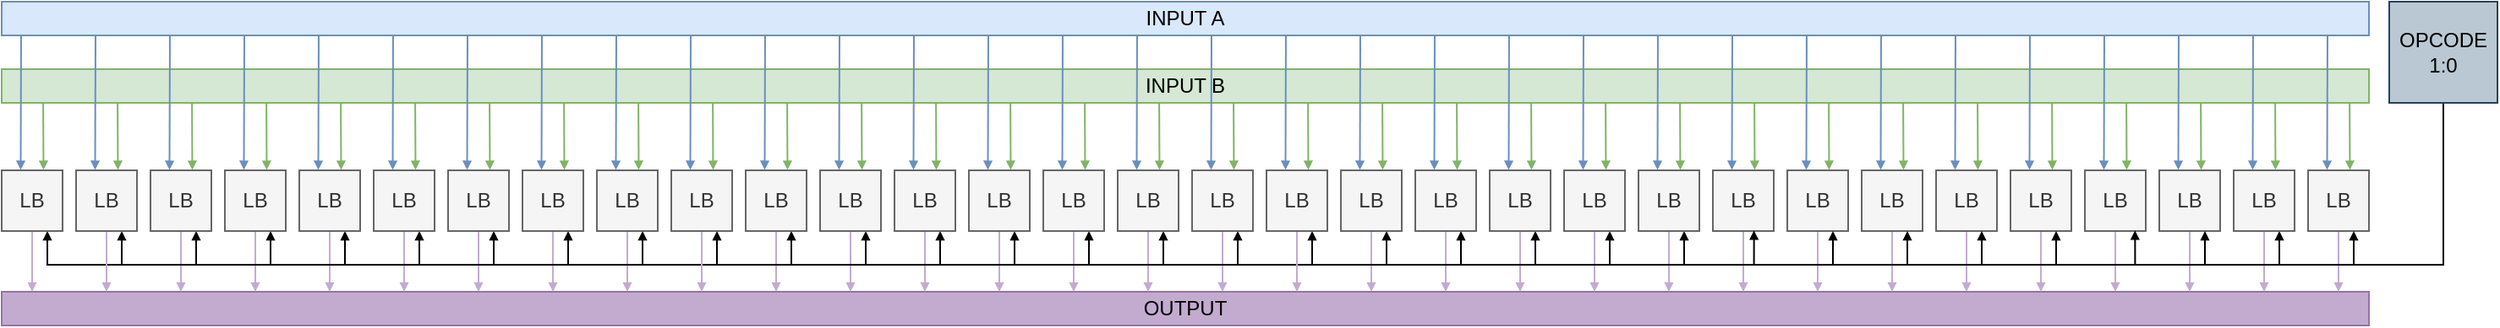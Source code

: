 <mxfile version="13.7.9" type="device"><diagram id="288mDTlNw8uHnEw4nwvR" name="Page-1"><mxGraphModel dx="2591" dy="822" grid="1" gridSize="4" guides="1" tooltips="1" connect="1" arrows="1" fold="1" page="1" pageScale="1" pageWidth="1169" pageHeight="827" math="0" shadow="0"><root><mxCell id="0"/><mxCell id="1" parent="0"/><mxCell id="mZXQYy0Px1PwCzPv0Led-1" value="INPUT A" style="rounded=0;whiteSpace=wrap;html=1;fillColor=#dae8fc;strokeColor=#6c8ebf;" parent="1" vertex="1"><mxGeometry x="-396" y="300" width="1400" height="20" as="geometry"/></mxCell><mxCell id="mZXQYy0Px1PwCzPv0Led-23" value="INPUT B" style="rounded=0;whiteSpace=wrap;html=1;fillColor=#d5e8d4;strokeColor=#82b366;" parent="1" vertex="1"><mxGeometry x="-396" y="340" width="1400" height="20" as="geometry"/></mxCell><mxCell id="mZXQYy0Px1PwCzPv0Led-28" style="edgeStyle=orthogonalEdgeStyle;rounded=0;orthogonalLoop=1;jettySize=auto;html=1;entryX=0.25;entryY=0;entryDx=0;entryDy=0;strokeColor=#6c8ebf;fillColor=#dae8fc;endSize=3;endArrow=block;endFill=1;" parent="1" edge="1"><mxGeometry relative="1" as="geometry"><mxPoint x="979.49" y="320" as="sourcePoint"/><Array as="points"><mxPoint x="979.49" y="320"/><mxPoint x="979.49" y="360"/></Array><mxPoint x="979.24" y="399.8" as="targetPoint"/></mxGeometry></mxCell><mxCell id="mZXQYy0Px1PwCzPv0Led-87" style="edgeStyle=orthogonalEdgeStyle;rounded=0;orthogonalLoop=1;jettySize=auto;html=1;exitX=0.982;exitY=1.005;exitDx=0;exitDy=0;entryX=0.75;entryY=0;entryDx=0;entryDy=0;strokeColor=#82b366;exitPerimeter=0;fillColor=#d5e8d4;endSize=3;endArrow=block;endFill=1;" parent="1" edge="1"><mxGeometry relative="1" as="geometry"><mxPoint x="992.55" y="360.1" as="sourcePoint"/><mxPoint x="992.74" y="399.8" as="targetPoint"/></mxGeometry></mxCell><mxCell id="mZXQYy0Px1PwCzPv0Led-1006" value="OUTPUT" style="rounded=0;whiteSpace=wrap;html=1;strokeColor=#9673a6;fillColor=#C3ABD0;" parent="1" vertex="1"><mxGeometry x="-396" y="472" width="1400" height="20" as="geometry"/></mxCell><mxCell id="-GCBgCdHzbThlVYr9Wdv-2" style="edgeStyle=orthogonalEdgeStyle;rounded=0;orthogonalLoop=1;jettySize=auto;html=1;endSize=3;endArrow=block;endFill=1;strokeColor=#C3ABD0;" parent="1" source="-GCBgCdHzbThlVYr9Wdv-1" edge="1"><mxGeometry relative="1" as="geometry"><mxPoint x="986" y="472" as="targetPoint"/></mxGeometry></mxCell><mxCell id="-GCBgCdHzbThlVYr9Wdv-1" value="LB" style="rounded=0;whiteSpace=wrap;html=1;fillColor=#f5f5f5;strokeColor=#666666;fontColor=#333333;" parent="1" vertex="1"><mxGeometry x="968" y="400" width="36" height="36" as="geometry"/></mxCell><mxCell id="-GCBgCdHzbThlVYr9Wdv-3" style="edgeStyle=orthogonalEdgeStyle;rounded=0;orthogonalLoop=1;jettySize=auto;html=1;entryX=0.25;entryY=0;entryDx=0;entryDy=0;strokeColor=#6c8ebf;fillColor=#dae8fc;endSize=3;endArrow=block;endFill=1;" parent="1" edge="1"><mxGeometry relative="1" as="geometry"><mxPoint x="935.49" y="320" as="sourcePoint"/><Array as="points"><mxPoint x="935.49" y="320"/><mxPoint x="935.49" y="360"/></Array><mxPoint x="935.24" y="399.8" as="targetPoint"/></mxGeometry></mxCell><mxCell id="-GCBgCdHzbThlVYr9Wdv-4" style="edgeStyle=orthogonalEdgeStyle;rounded=0;orthogonalLoop=1;jettySize=auto;html=1;exitX=0.982;exitY=1.005;exitDx=0;exitDy=0;entryX=0.75;entryY=0;entryDx=0;entryDy=0;strokeColor=#82b366;exitPerimeter=0;fillColor=#d5e8d4;endSize=3;endArrow=block;endFill=1;" parent="1" edge="1"><mxGeometry relative="1" as="geometry"><mxPoint x="948.55" y="360.1" as="sourcePoint"/><mxPoint x="948.74" y="399.8" as="targetPoint"/></mxGeometry></mxCell><mxCell id="-GCBgCdHzbThlVYr9Wdv-5" style="edgeStyle=orthogonalEdgeStyle;rounded=0;orthogonalLoop=1;jettySize=auto;html=1;endSize=3;endArrow=block;endFill=1;strokeColor=#C3ABD0;" parent="1" source="-GCBgCdHzbThlVYr9Wdv-6" edge="1"><mxGeometry relative="1" as="geometry"><mxPoint x="942" y="472" as="targetPoint"/></mxGeometry></mxCell><mxCell id="-GCBgCdHzbThlVYr9Wdv-139" style="edgeStyle=orthogonalEdgeStyle;rounded=0;orthogonalLoop=1;jettySize=auto;html=1;exitX=0.5;exitY=1;exitDx=0;exitDy=0;entryX=0.75;entryY=1;entryDx=0;entryDy=0;endArrow=block;endFill=1;endSize=3;strokeColor=#000000;" parent="1" source="-GCBgCdHzbThlVYr9Wdv-137" target="-GCBgCdHzbThlVYr9Wdv-6" edge="1"><mxGeometry relative="1" as="geometry"/></mxCell><mxCell id="-GCBgCdHzbThlVYr9Wdv-6" value="LB" style="rounded=0;whiteSpace=wrap;html=1;fillColor=#f5f5f5;strokeColor=#666666;fontColor=#333333;" parent="1" vertex="1"><mxGeometry x="924" y="400" width="36" height="36" as="geometry"/></mxCell><mxCell id="-GCBgCdHzbThlVYr9Wdv-7" style="edgeStyle=orthogonalEdgeStyle;rounded=0;orthogonalLoop=1;jettySize=auto;html=1;entryX=0.25;entryY=0;entryDx=0;entryDy=0;strokeColor=#6c8ebf;fillColor=#dae8fc;endSize=3;endArrow=block;endFill=1;" parent="1" edge="1"><mxGeometry relative="1" as="geometry"><mxPoint x="891.49" y="320" as="sourcePoint"/><Array as="points"><mxPoint x="891.49" y="320"/><mxPoint x="891.49" y="360"/></Array><mxPoint x="891.24" y="399.8" as="targetPoint"/></mxGeometry></mxCell><mxCell id="-GCBgCdHzbThlVYr9Wdv-8" style="edgeStyle=orthogonalEdgeStyle;rounded=0;orthogonalLoop=1;jettySize=auto;html=1;exitX=0.982;exitY=1.005;exitDx=0;exitDy=0;entryX=0.75;entryY=0;entryDx=0;entryDy=0;strokeColor=#82b366;exitPerimeter=0;fillColor=#d5e8d4;endSize=3;endArrow=block;endFill=1;" parent="1" edge="1"><mxGeometry relative="1" as="geometry"><mxPoint x="904.55" y="360.1" as="sourcePoint"/><mxPoint x="904.74" y="399.8" as="targetPoint"/></mxGeometry></mxCell><mxCell id="-GCBgCdHzbThlVYr9Wdv-9" style="edgeStyle=orthogonalEdgeStyle;rounded=0;orthogonalLoop=1;jettySize=auto;html=1;endSize=3;endArrow=block;endFill=1;strokeColor=#C3ABD0;" parent="1" source="-GCBgCdHzbThlVYr9Wdv-10" edge="1"><mxGeometry relative="1" as="geometry"><mxPoint x="898" y="472" as="targetPoint"/></mxGeometry></mxCell><mxCell id="-GCBgCdHzbThlVYr9Wdv-10" value="LB" style="rounded=0;whiteSpace=wrap;html=1;fillColor=#f5f5f5;strokeColor=#666666;fontColor=#333333;" parent="1" vertex="1"><mxGeometry x="880" y="400" width="36" height="36" as="geometry"/></mxCell><mxCell id="-GCBgCdHzbThlVYr9Wdv-11" style="edgeStyle=orthogonalEdgeStyle;rounded=0;orthogonalLoop=1;jettySize=auto;html=1;entryX=0.25;entryY=0;entryDx=0;entryDy=0;strokeColor=#6c8ebf;fillColor=#dae8fc;endSize=3;endArrow=block;endFill=1;" parent="1" edge="1"><mxGeometry relative="1" as="geometry"><mxPoint x="847.49" y="320" as="sourcePoint"/><Array as="points"><mxPoint x="847.49" y="320"/><mxPoint x="847.49" y="360"/></Array><mxPoint x="847.24" y="399.8" as="targetPoint"/></mxGeometry></mxCell><mxCell id="-GCBgCdHzbThlVYr9Wdv-12" style="edgeStyle=orthogonalEdgeStyle;rounded=0;orthogonalLoop=1;jettySize=auto;html=1;exitX=0.982;exitY=1.005;exitDx=0;exitDy=0;entryX=0.75;entryY=0;entryDx=0;entryDy=0;strokeColor=#82b366;exitPerimeter=0;fillColor=#d5e8d4;endSize=3;endArrow=block;endFill=1;" parent="1" edge="1"><mxGeometry relative="1" as="geometry"><mxPoint x="860.55" y="360.1" as="sourcePoint"/><mxPoint x="860.74" y="399.8" as="targetPoint"/></mxGeometry></mxCell><mxCell id="-GCBgCdHzbThlVYr9Wdv-13" style="edgeStyle=orthogonalEdgeStyle;rounded=0;orthogonalLoop=1;jettySize=auto;html=1;endSize=3;endArrow=block;endFill=1;strokeColor=#C3ABD0;" parent="1" source="-GCBgCdHzbThlVYr9Wdv-14" edge="1"><mxGeometry relative="1" as="geometry"><mxPoint x="854" y="472" as="targetPoint"/></mxGeometry></mxCell><mxCell id="-GCBgCdHzbThlVYr9Wdv-14" value="LB" style="rounded=0;whiteSpace=wrap;html=1;fillColor=#f5f5f5;strokeColor=#666666;fontColor=#333333;" parent="1" vertex="1"><mxGeometry x="836" y="400" width="36" height="36" as="geometry"/></mxCell><mxCell id="-GCBgCdHzbThlVYr9Wdv-15" style="edgeStyle=orthogonalEdgeStyle;rounded=0;orthogonalLoop=1;jettySize=auto;html=1;entryX=0.25;entryY=0;entryDx=0;entryDy=0;strokeColor=#6c8ebf;fillColor=#dae8fc;endSize=3;endArrow=block;endFill=1;" parent="1" edge="1"><mxGeometry relative="1" as="geometry"><mxPoint x="803.49" y="320" as="sourcePoint"/><Array as="points"><mxPoint x="803.49" y="320"/><mxPoint x="803.49" y="360"/></Array><mxPoint x="803.24" y="399.8" as="targetPoint"/></mxGeometry></mxCell><mxCell id="-GCBgCdHzbThlVYr9Wdv-16" style="edgeStyle=orthogonalEdgeStyle;rounded=0;orthogonalLoop=1;jettySize=auto;html=1;exitX=0.982;exitY=1.005;exitDx=0;exitDy=0;entryX=0.75;entryY=0;entryDx=0;entryDy=0;strokeColor=#82b366;exitPerimeter=0;fillColor=#d5e8d4;endSize=3;endArrow=block;endFill=1;" parent="1" edge="1"><mxGeometry relative="1" as="geometry"><mxPoint x="816.55" y="360.1" as="sourcePoint"/><mxPoint x="816.74" y="399.8" as="targetPoint"/></mxGeometry></mxCell><mxCell id="-GCBgCdHzbThlVYr9Wdv-17" style="edgeStyle=orthogonalEdgeStyle;rounded=0;orthogonalLoop=1;jettySize=auto;html=1;endSize=3;endArrow=block;endFill=1;strokeColor=#C3ABD0;" parent="1" source="-GCBgCdHzbThlVYr9Wdv-18" edge="1"><mxGeometry relative="1" as="geometry"><mxPoint x="810" y="472" as="targetPoint"/></mxGeometry></mxCell><mxCell id="-GCBgCdHzbThlVYr9Wdv-18" value="LB" style="rounded=0;whiteSpace=wrap;html=1;fillColor=#f5f5f5;strokeColor=#666666;fontColor=#333333;" parent="1" vertex="1"><mxGeometry x="792" y="400" width="36" height="36" as="geometry"/></mxCell><mxCell id="-GCBgCdHzbThlVYr9Wdv-28" style="edgeStyle=orthogonalEdgeStyle;rounded=0;orthogonalLoop=1;jettySize=auto;html=1;entryX=0.25;entryY=0;entryDx=0;entryDy=0;strokeColor=#6c8ebf;fillColor=#dae8fc;endSize=3;endArrow=block;endFill=1;" parent="1" edge="1"><mxGeometry relative="1" as="geometry"><mxPoint x="759.49" y="320" as="sourcePoint"/><Array as="points"><mxPoint x="759.49" y="320"/><mxPoint x="759.49" y="360"/></Array><mxPoint x="759.24" y="399.8" as="targetPoint"/></mxGeometry></mxCell><mxCell id="-GCBgCdHzbThlVYr9Wdv-29" style="edgeStyle=orthogonalEdgeStyle;rounded=0;orthogonalLoop=1;jettySize=auto;html=1;exitX=0.982;exitY=1.005;exitDx=0;exitDy=0;entryX=0.75;entryY=0;entryDx=0;entryDy=0;strokeColor=#82b366;exitPerimeter=0;fillColor=#d5e8d4;endSize=3;endArrow=block;endFill=1;" parent="1" edge="1"><mxGeometry relative="1" as="geometry"><mxPoint x="772.55" y="360.1" as="sourcePoint"/><mxPoint x="772.74" y="399.8" as="targetPoint"/></mxGeometry></mxCell><mxCell id="-GCBgCdHzbThlVYr9Wdv-30" style="edgeStyle=orthogonalEdgeStyle;rounded=0;orthogonalLoop=1;jettySize=auto;html=1;endSize=3;endArrow=block;endFill=1;strokeColor=#C3ABD0;" parent="1" source="-GCBgCdHzbThlVYr9Wdv-31" edge="1"><mxGeometry relative="1" as="geometry"><mxPoint x="766" y="472" as="targetPoint"/></mxGeometry></mxCell><mxCell id="-GCBgCdHzbThlVYr9Wdv-31" value="LB" style="rounded=0;whiteSpace=wrap;html=1;fillColor=#f5f5f5;strokeColor=#666666;fontColor=#333333;" parent="1" vertex="1"><mxGeometry x="748" y="400" width="36" height="36" as="geometry"/></mxCell><mxCell id="-GCBgCdHzbThlVYr9Wdv-32" style="edgeStyle=orthogonalEdgeStyle;rounded=0;orthogonalLoop=1;jettySize=auto;html=1;entryX=0.25;entryY=0;entryDx=0;entryDy=0;strokeColor=#6c8ebf;fillColor=#dae8fc;endSize=3;endArrow=block;endFill=1;" parent="1" edge="1"><mxGeometry relative="1" as="geometry"><mxPoint x="671.49" y="320" as="sourcePoint"/><Array as="points"><mxPoint x="671.49" y="320"/><mxPoint x="671.49" y="360"/></Array><mxPoint x="671.24" y="399.8" as="targetPoint"/></mxGeometry></mxCell><mxCell id="-GCBgCdHzbThlVYr9Wdv-33" style="edgeStyle=orthogonalEdgeStyle;rounded=0;orthogonalLoop=1;jettySize=auto;html=1;exitX=0.982;exitY=1.005;exitDx=0;exitDy=0;entryX=0.75;entryY=0;entryDx=0;entryDy=0;strokeColor=#82b366;exitPerimeter=0;fillColor=#d5e8d4;endSize=3;endArrow=block;endFill=1;" parent="1" edge="1"><mxGeometry relative="1" as="geometry"><mxPoint x="684.55" y="360.1" as="sourcePoint"/><mxPoint x="684.74" y="399.8" as="targetPoint"/></mxGeometry></mxCell><mxCell id="-GCBgCdHzbThlVYr9Wdv-34" style="edgeStyle=orthogonalEdgeStyle;rounded=0;orthogonalLoop=1;jettySize=auto;html=1;endSize=3;endArrow=block;endFill=1;strokeColor=#C3ABD0;" parent="1" source="-GCBgCdHzbThlVYr9Wdv-35" edge="1"><mxGeometry relative="1" as="geometry"><mxPoint x="678" y="472" as="targetPoint"/></mxGeometry></mxCell><mxCell id="-GCBgCdHzbThlVYr9Wdv-35" value="LB" style="rounded=0;whiteSpace=wrap;html=1;fillColor=#f5f5f5;strokeColor=#666666;fontColor=#333333;" parent="1" vertex="1"><mxGeometry x="660" y="400" width="36" height="36" as="geometry"/></mxCell><mxCell id="-GCBgCdHzbThlVYr9Wdv-36" style="edgeStyle=orthogonalEdgeStyle;rounded=0;orthogonalLoop=1;jettySize=auto;html=1;entryX=0.25;entryY=0;entryDx=0;entryDy=0;strokeColor=#6c8ebf;fillColor=#dae8fc;endSize=3;endArrow=block;endFill=1;" parent="1" edge="1"><mxGeometry relative="1" as="geometry"><mxPoint x="715.49" y="320" as="sourcePoint"/><Array as="points"><mxPoint x="715.49" y="320"/><mxPoint x="715.49" y="360"/></Array><mxPoint x="715.24" y="399.8" as="targetPoint"/></mxGeometry></mxCell><mxCell id="-GCBgCdHzbThlVYr9Wdv-37" style="edgeStyle=orthogonalEdgeStyle;rounded=0;orthogonalLoop=1;jettySize=auto;html=1;exitX=0.982;exitY=1.005;exitDx=0;exitDy=0;entryX=0.75;entryY=0;entryDx=0;entryDy=0;strokeColor=#82b366;exitPerimeter=0;fillColor=#d5e8d4;endSize=3;endArrow=block;endFill=1;" parent="1" edge="1"><mxGeometry relative="1" as="geometry"><mxPoint x="728.55" y="360.1" as="sourcePoint"/><mxPoint x="728.74" y="399.8" as="targetPoint"/></mxGeometry></mxCell><mxCell id="-GCBgCdHzbThlVYr9Wdv-38" style="edgeStyle=orthogonalEdgeStyle;rounded=0;orthogonalLoop=1;jettySize=auto;html=1;endSize=3;endArrow=block;endFill=1;strokeColor=#C3ABD0;" parent="1" source="-GCBgCdHzbThlVYr9Wdv-39" edge="1"><mxGeometry relative="1" as="geometry"><mxPoint x="722" y="472" as="targetPoint"/></mxGeometry></mxCell><mxCell id="-GCBgCdHzbThlVYr9Wdv-39" value="LB" style="rounded=0;whiteSpace=wrap;html=1;fillColor=#f5f5f5;strokeColor=#666666;fontColor=#333333;" parent="1" vertex="1"><mxGeometry x="704" y="400" width="36" height="36" as="geometry"/></mxCell><mxCell id="-GCBgCdHzbThlVYr9Wdv-40" style="edgeStyle=orthogonalEdgeStyle;rounded=0;orthogonalLoop=1;jettySize=auto;html=1;entryX=0.25;entryY=0;entryDx=0;entryDy=0;strokeColor=#6c8ebf;fillColor=#dae8fc;endSize=3;endArrow=block;endFill=1;" parent="1" edge="1"><mxGeometry relative="1" as="geometry"><mxPoint x="627.49" y="320" as="sourcePoint"/><Array as="points"><mxPoint x="627.49" y="320"/><mxPoint x="627.49" y="360"/></Array><mxPoint x="627.24" y="399.8" as="targetPoint"/></mxGeometry></mxCell><mxCell id="-GCBgCdHzbThlVYr9Wdv-41" style="edgeStyle=orthogonalEdgeStyle;rounded=0;orthogonalLoop=1;jettySize=auto;html=1;exitX=0.982;exitY=1.005;exitDx=0;exitDy=0;entryX=0.75;entryY=0;entryDx=0;entryDy=0;strokeColor=#82b366;exitPerimeter=0;fillColor=#d5e8d4;endSize=3;endArrow=block;endFill=1;" parent="1" edge="1"><mxGeometry relative="1" as="geometry"><mxPoint x="640.55" y="360.1" as="sourcePoint"/><mxPoint x="640.74" y="399.8" as="targetPoint"/></mxGeometry></mxCell><mxCell id="-GCBgCdHzbThlVYr9Wdv-42" style="edgeStyle=orthogonalEdgeStyle;rounded=0;orthogonalLoop=1;jettySize=auto;html=1;endSize=3;endArrow=block;endFill=1;strokeColor=#C3ABD0;" parent="1" source="-GCBgCdHzbThlVYr9Wdv-43" edge="1"><mxGeometry relative="1" as="geometry"><mxPoint x="634" y="472" as="targetPoint"/></mxGeometry></mxCell><mxCell id="-GCBgCdHzbThlVYr9Wdv-43" value="LB" style="rounded=0;whiteSpace=wrap;html=1;fillColor=#f5f5f5;strokeColor=#666666;fontColor=#333333;" parent="1" vertex="1"><mxGeometry x="616" y="400" width="36" height="36" as="geometry"/></mxCell><mxCell id="-GCBgCdHzbThlVYr9Wdv-44" style="edgeStyle=orthogonalEdgeStyle;rounded=0;orthogonalLoop=1;jettySize=auto;html=1;entryX=0.25;entryY=0;entryDx=0;entryDy=0;strokeColor=#6c8ebf;fillColor=#dae8fc;endSize=3;endArrow=block;endFill=1;" parent="1" edge="1"><mxGeometry relative="1" as="geometry"><mxPoint x="583.49" y="320" as="sourcePoint"/><Array as="points"><mxPoint x="583.49" y="320"/><mxPoint x="583.49" y="360"/></Array><mxPoint x="583.24" y="399.8" as="targetPoint"/></mxGeometry></mxCell><mxCell id="-GCBgCdHzbThlVYr9Wdv-45" style="edgeStyle=orthogonalEdgeStyle;rounded=0;orthogonalLoop=1;jettySize=auto;html=1;exitX=0.982;exitY=1.005;exitDx=0;exitDy=0;entryX=0.75;entryY=0;entryDx=0;entryDy=0;strokeColor=#82b366;exitPerimeter=0;fillColor=#d5e8d4;endSize=3;endArrow=block;endFill=1;" parent="1" edge="1"><mxGeometry relative="1" as="geometry"><mxPoint x="596.55" y="360.1" as="sourcePoint"/><mxPoint x="596.74" y="399.8" as="targetPoint"/></mxGeometry></mxCell><mxCell id="-GCBgCdHzbThlVYr9Wdv-46" style="edgeStyle=orthogonalEdgeStyle;rounded=0;orthogonalLoop=1;jettySize=auto;html=1;endSize=3;endArrow=block;endFill=1;strokeColor=#C3ABD0;" parent="1" source="-GCBgCdHzbThlVYr9Wdv-47" edge="1"><mxGeometry relative="1" as="geometry"><mxPoint x="590" y="472" as="targetPoint"/></mxGeometry></mxCell><mxCell id="-GCBgCdHzbThlVYr9Wdv-147" style="edgeStyle=orthogonalEdgeStyle;rounded=0;orthogonalLoop=1;jettySize=auto;html=1;exitX=0.75;exitY=1;exitDx=0;exitDy=0;endArrow=block;endFill=1;endSize=3;strokeColor=#000000;entryX=0.75;entryY=1;entryDx=0;entryDy=0;" parent="1" target="-GCBgCdHzbThlVYr9Wdv-47" edge="1"><mxGeometry relative="1" as="geometry"><mxPoint x="640" y="456" as="sourcePoint"/><Array as="points"><mxPoint x="599" y="456"/></Array></mxGeometry></mxCell><mxCell id="-GCBgCdHzbThlVYr9Wdv-47" value="LB" style="rounded=0;whiteSpace=wrap;html=1;fillColor=#f5f5f5;strokeColor=#666666;fontColor=#333333;" parent="1" vertex="1"><mxGeometry x="572" y="400" width="36" height="36" as="geometry"/></mxCell><mxCell id="-GCBgCdHzbThlVYr9Wdv-48" style="edgeStyle=orthogonalEdgeStyle;rounded=0;orthogonalLoop=1;jettySize=auto;html=1;entryX=0.25;entryY=0;entryDx=0;entryDy=0;strokeColor=#6c8ebf;fillColor=#dae8fc;endSize=3;endArrow=block;endFill=1;" parent="1" edge="1"><mxGeometry relative="1" as="geometry"><mxPoint x="539.49" y="320" as="sourcePoint"/><Array as="points"><mxPoint x="539.49" y="320"/><mxPoint x="539.49" y="360"/></Array><mxPoint x="539.24" y="399.8" as="targetPoint"/></mxGeometry></mxCell><mxCell id="-GCBgCdHzbThlVYr9Wdv-49" style="edgeStyle=orthogonalEdgeStyle;rounded=0;orthogonalLoop=1;jettySize=auto;html=1;exitX=0.982;exitY=1.005;exitDx=0;exitDy=0;entryX=0.75;entryY=0;entryDx=0;entryDy=0;strokeColor=#82b366;exitPerimeter=0;fillColor=#d5e8d4;endSize=3;endArrow=block;endFill=1;" parent="1" edge="1"><mxGeometry relative="1" as="geometry"><mxPoint x="552.55" y="360.1" as="sourcePoint"/><mxPoint x="552.74" y="399.8" as="targetPoint"/></mxGeometry></mxCell><mxCell id="-GCBgCdHzbThlVYr9Wdv-50" style="edgeStyle=orthogonalEdgeStyle;rounded=0;orthogonalLoop=1;jettySize=auto;html=1;endSize=3;endArrow=block;endFill=1;strokeColor=#C3ABD0;" parent="1" source="-GCBgCdHzbThlVYr9Wdv-51" edge="1"><mxGeometry relative="1" as="geometry"><mxPoint x="546" y="472" as="targetPoint"/></mxGeometry></mxCell><mxCell id="-GCBgCdHzbThlVYr9Wdv-148" style="edgeStyle=orthogonalEdgeStyle;rounded=0;orthogonalLoop=1;jettySize=auto;html=1;exitX=0.75;exitY=1;exitDx=0;exitDy=0;endArrow=block;endFill=1;endSize=3;strokeColor=#000000;entryX=0.75;entryY=1;entryDx=0;entryDy=0;" parent="1" target="-GCBgCdHzbThlVYr9Wdv-51" edge="1"><mxGeometry relative="1" as="geometry"><mxPoint x="600" y="456" as="sourcePoint"/><Array as="points"><mxPoint x="555" y="456"/></Array></mxGeometry></mxCell><mxCell id="-GCBgCdHzbThlVYr9Wdv-51" value="LB" style="rounded=0;whiteSpace=wrap;html=1;fillColor=#f5f5f5;strokeColor=#666666;fontColor=#333333;" parent="1" vertex="1"><mxGeometry x="528" y="400" width="36" height="36" as="geometry"/></mxCell><mxCell id="-GCBgCdHzbThlVYr9Wdv-52" style="edgeStyle=orthogonalEdgeStyle;rounded=0;orthogonalLoop=1;jettySize=auto;html=1;entryX=0.25;entryY=0;entryDx=0;entryDy=0;strokeColor=#6c8ebf;fillColor=#dae8fc;endSize=3;endArrow=block;endFill=1;" parent="1" edge="1"><mxGeometry relative="1" as="geometry"><mxPoint x="495.49" y="320" as="sourcePoint"/><Array as="points"><mxPoint x="495.49" y="320"/><mxPoint x="495.49" y="360"/></Array><mxPoint x="495.24" y="399.8" as="targetPoint"/></mxGeometry></mxCell><mxCell id="-GCBgCdHzbThlVYr9Wdv-53" style="edgeStyle=orthogonalEdgeStyle;rounded=0;orthogonalLoop=1;jettySize=auto;html=1;exitX=0.982;exitY=1.005;exitDx=0;exitDy=0;entryX=0.75;entryY=0;entryDx=0;entryDy=0;strokeColor=#82b366;exitPerimeter=0;fillColor=#d5e8d4;endSize=3;endArrow=block;endFill=1;" parent="1" edge="1"><mxGeometry relative="1" as="geometry"><mxPoint x="508.55" y="360.1" as="sourcePoint"/><mxPoint x="508.74" y="399.8" as="targetPoint"/></mxGeometry></mxCell><mxCell id="-GCBgCdHzbThlVYr9Wdv-54" style="edgeStyle=orthogonalEdgeStyle;rounded=0;orthogonalLoop=1;jettySize=auto;html=1;endSize=3;endArrow=block;endFill=1;strokeColor=#C3ABD0;" parent="1" source="-GCBgCdHzbThlVYr9Wdv-55" edge="1"><mxGeometry relative="1" as="geometry"><mxPoint x="502" y="472" as="targetPoint"/></mxGeometry></mxCell><mxCell id="-GCBgCdHzbThlVYr9Wdv-149" style="edgeStyle=orthogonalEdgeStyle;rounded=0;orthogonalLoop=1;jettySize=auto;html=1;exitX=0.75;exitY=1;exitDx=0;exitDy=0;endArrow=block;endFill=1;endSize=3;strokeColor=#000000;entryX=0.75;entryY=1;entryDx=0;entryDy=0;" parent="1" target="-GCBgCdHzbThlVYr9Wdv-55" edge="1"><mxGeometry relative="1" as="geometry"><mxPoint x="556" y="456" as="sourcePoint"/><Array as="points"><mxPoint x="511" y="456"/></Array></mxGeometry></mxCell><mxCell id="-GCBgCdHzbThlVYr9Wdv-55" value="LB" style="rounded=0;whiteSpace=wrap;html=1;fillColor=#f5f5f5;strokeColor=#666666;fontColor=#333333;" parent="1" vertex="1"><mxGeometry x="484" y="400" width="36" height="36" as="geometry"/></mxCell><mxCell id="-GCBgCdHzbThlVYr9Wdv-56" style="edgeStyle=orthogonalEdgeStyle;rounded=0;orthogonalLoop=1;jettySize=auto;html=1;entryX=0.25;entryY=0;entryDx=0;entryDy=0;strokeColor=#6c8ebf;fillColor=#dae8fc;endSize=3;endArrow=block;endFill=1;" parent="1" edge="1"><mxGeometry relative="1" as="geometry"><mxPoint x="451.49" y="320" as="sourcePoint"/><Array as="points"><mxPoint x="451.49" y="320"/><mxPoint x="451.49" y="360"/></Array><mxPoint x="451.24" y="399.8" as="targetPoint"/></mxGeometry></mxCell><mxCell id="-GCBgCdHzbThlVYr9Wdv-57" style="edgeStyle=orthogonalEdgeStyle;rounded=0;orthogonalLoop=1;jettySize=auto;html=1;exitX=0.982;exitY=1.005;exitDx=0;exitDy=0;entryX=0.75;entryY=0;entryDx=0;entryDy=0;strokeColor=#82b366;exitPerimeter=0;fillColor=#d5e8d4;endSize=3;endArrow=block;endFill=1;" parent="1" edge="1"><mxGeometry relative="1" as="geometry"><mxPoint x="464.55" y="360.1" as="sourcePoint"/><mxPoint x="464.74" y="399.8" as="targetPoint"/></mxGeometry></mxCell><mxCell id="-GCBgCdHzbThlVYr9Wdv-58" style="edgeStyle=orthogonalEdgeStyle;rounded=0;orthogonalLoop=1;jettySize=auto;html=1;endSize=3;endArrow=block;endFill=1;strokeColor=#C3ABD0;" parent="1" source="-GCBgCdHzbThlVYr9Wdv-59" edge="1"><mxGeometry relative="1" as="geometry"><mxPoint x="458" y="472" as="targetPoint"/></mxGeometry></mxCell><mxCell id="-GCBgCdHzbThlVYr9Wdv-150" style="edgeStyle=orthogonalEdgeStyle;rounded=0;orthogonalLoop=1;jettySize=auto;html=1;exitX=0.75;exitY=1;exitDx=0;exitDy=0;endArrow=block;endFill=1;endSize=3;strokeColor=#000000;entryX=0.75;entryY=1;entryDx=0;entryDy=0;" parent="1" target="-GCBgCdHzbThlVYr9Wdv-59" edge="1"><mxGeometry relative="1" as="geometry"><mxPoint x="512" y="456" as="sourcePoint"/><Array as="points"><mxPoint x="467" y="456"/></Array></mxGeometry></mxCell><mxCell id="-GCBgCdHzbThlVYr9Wdv-59" value="LB" style="rounded=0;whiteSpace=wrap;html=1;fillColor=#f5f5f5;strokeColor=#666666;fontColor=#333333;" parent="1" vertex="1"><mxGeometry x="440" y="400" width="36" height="36" as="geometry"/></mxCell><mxCell id="-GCBgCdHzbThlVYr9Wdv-60" style="edgeStyle=orthogonalEdgeStyle;rounded=0;orthogonalLoop=1;jettySize=auto;html=1;entryX=0.25;entryY=0;entryDx=0;entryDy=0;strokeColor=#6c8ebf;fillColor=#dae8fc;endSize=3;endArrow=block;endFill=1;" parent="1" edge="1"><mxGeometry relative="1" as="geometry"><mxPoint x="407.49" y="320" as="sourcePoint"/><Array as="points"><mxPoint x="407.49" y="320"/><mxPoint x="407.49" y="360"/></Array><mxPoint x="407.24" y="399.8" as="targetPoint"/></mxGeometry></mxCell><mxCell id="-GCBgCdHzbThlVYr9Wdv-61" style="edgeStyle=orthogonalEdgeStyle;rounded=0;orthogonalLoop=1;jettySize=auto;html=1;exitX=0.982;exitY=1.005;exitDx=0;exitDy=0;entryX=0.75;entryY=0;entryDx=0;entryDy=0;strokeColor=#82b366;exitPerimeter=0;fillColor=#d5e8d4;endSize=3;endArrow=block;endFill=1;" parent="1" edge="1"><mxGeometry relative="1" as="geometry"><mxPoint x="420.55" y="360.1" as="sourcePoint"/><mxPoint x="420.74" y="399.8" as="targetPoint"/></mxGeometry></mxCell><mxCell id="-GCBgCdHzbThlVYr9Wdv-62" style="edgeStyle=orthogonalEdgeStyle;rounded=0;orthogonalLoop=1;jettySize=auto;html=1;endSize=3;endArrow=block;endFill=1;strokeColor=#C3ABD0;" parent="1" source="-GCBgCdHzbThlVYr9Wdv-63" edge="1"><mxGeometry relative="1" as="geometry"><mxPoint x="414" y="472" as="targetPoint"/></mxGeometry></mxCell><mxCell id="-GCBgCdHzbThlVYr9Wdv-151" style="edgeStyle=orthogonalEdgeStyle;rounded=0;orthogonalLoop=1;jettySize=auto;html=1;exitX=0.75;exitY=1;exitDx=0;exitDy=0;endArrow=block;endFill=1;endSize=3;strokeColor=#000000;entryX=0.75;entryY=1;entryDx=0;entryDy=0;" parent="1" target="-GCBgCdHzbThlVYr9Wdv-63" edge="1"><mxGeometry relative="1" as="geometry"><mxPoint x="468.0" y="456" as="sourcePoint"/><Array as="points"><mxPoint x="423" y="456"/></Array></mxGeometry></mxCell><mxCell id="-GCBgCdHzbThlVYr9Wdv-63" value="LB" style="rounded=0;whiteSpace=wrap;html=1;fillColor=#f5f5f5;strokeColor=#666666;fontColor=#333333;" parent="1" vertex="1"><mxGeometry x="396" y="400" width="36" height="36" as="geometry"/></mxCell><mxCell id="-GCBgCdHzbThlVYr9Wdv-64" style="edgeStyle=orthogonalEdgeStyle;rounded=0;orthogonalLoop=1;jettySize=auto;html=1;entryX=0.25;entryY=0;entryDx=0;entryDy=0;strokeColor=#6c8ebf;fillColor=#dae8fc;endSize=3;endArrow=block;endFill=1;" parent="1" edge="1"><mxGeometry relative="1" as="geometry"><mxPoint x="319.49" y="320" as="sourcePoint"/><Array as="points"><mxPoint x="319.49" y="320"/><mxPoint x="319.49" y="360"/></Array><mxPoint x="319.24" y="399.8" as="targetPoint"/></mxGeometry></mxCell><mxCell id="-GCBgCdHzbThlVYr9Wdv-65" style="edgeStyle=orthogonalEdgeStyle;rounded=0;orthogonalLoop=1;jettySize=auto;html=1;exitX=0.982;exitY=1.005;exitDx=0;exitDy=0;entryX=0.75;entryY=0;entryDx=0;entryDy=0;strokeColor=#82b366;exitPerimeter=0;fillColor=#d5e8d4;endSize=3;endArrow=block;endFill=1;" parent="1" edge="1"><mxGeometry relative="1" as="geometry"><mxPoint x="332.55" y="360.1" as="sourcePoint"/><mxPoint x="332.74" y="399.8" as="targetPoint"/></mxGeometry></mxCell><mxCell id="-GCBgCdHzbThlVYr9Wdv-66" style="edgeStyle=orthogonalEdgeStyle;rounded=0;orthogonalLoop=1;jettySize=auto;html=1;endSize=3;endArrow=block;endFill=1;strokeColor=#C3ABD0;" parent="1" source="-GCBgCdHzbThlVYr9Wdv-67" edge="1"><mxGeometry relative="1" as="geometry"><mxPoint x="326" y="472" as="targetPoint"/></mxGeometry></mxCell><mxCell id="-GCBgCdHzbThlVYr9Wdv-153" style="edgeStyle=orthogonalEdgeStyle;rounded=0;orthogonalLoop=1;jettySize=auto;html=1;exitX=0.75;exitY=1;exitDx=0;exitDy=0;endArrow=block;endFill=1;endSize=3;strokeColor=#000000;entryX=0.75;entryY=1;entryDx=0;entryDy=0;" parent="1" target="-GCBgCdHzbThlVYr9Wdv-67" edge="1"><mxGeometry relative="1" as="geometry"><mxPoint x="384.0" y="456" as="sourcePoint"/><Array as="points"><mxPoint x="335" y="456"/></Array></mxGeometry></mxCell><mxCell id="-GCBgCdHzbThlVYr9Wdv-67" value="LB" style="rounded=0;whiteSpace=wrap;html=1;fillColor=#f5f5f5;strokeColor=#666666;fontColor=#333333;" parent="1" vertex="1"><mxGeometry x="308" y="400" width="36" height="36" as="geometry"/></mxCell><mxCell id="-GCBgCdHzbThlVYr9Wdv-68" style="edgeStyle=orthogonalEdgeStyle;rounded=0;orthogonalLoop=1;jettySize=auto;html=1;entryX=0.25;entryY=0;entryDx=0;entryDy=0;strokeColor=#6c8ebf;fillColor=#dae8fc;endSize=3;endArrow=block;endFill=1;" parent="1" edge="1"><mxGeometry relative="1" as="geometry"><mxPoint x="363.49" y="320" as="sourcePoint"/><Array as="points"><mxPoint x="363.49" y="320"/><mxPoint x="363.49" y="360"/></Array><mxPoint x="363.24" y="399.8" as="targetPoint"/></mxGeometry></mxCell><mxCell id="-GCBgCdHzbThlVYr9Wdv-69" style="edgeStyle=orthogonalEdgeStyle;rounded=0;orthogonalLoop=1;jettySize=auto;html=1;exitX=0.982;exitY=1.005;exitDx=0;exitDy=0;entryX=0.75;entryY=0;entryDx=0;entryDy=0;strokeColor=#82b366;exitPerimeter=0;fillColor=#d5e8d4;endSize=3;endArrow=block;endFill=1;" parent="1" edge="1"><mxGeometry relative="1" as="geometry"><mxPoint x="376.55" y="360.1" as="sourcePoint"/><mxPoint x="376.74" y="399.8" as="targetPoint"/></mxGeometry></mxCell><mxCell id="-GCBgCdHzbThlVYr9Wdv-70" style="edgeStyle=orthogonalEdgeStyle;rounded=0;orthogonalLoop=1;jettySize=auto;html=1;endSize=3;endArrow=block;endFill=1;strokeColor=#C3ABD0;" parent="1" source="-GCBgCdHzbThlVYr9Wdv-71" edge="1"><mxGeometry relative="1" as="geometry"><mxPoint x="370" y="472" as="targetPoint"/></mxGeometry></mxCell><mxCell id="-GCBgCdHzbThlVYr9Wdv-152" style="edgeStyle=orthogonalEdgeStyle;rounded=0;orthogonalLoop=1;jettySize=auto;html=1;exitX=0.75;exitY=1;exitDx=0;exitDy=0;endArrow=block;endFill=1;endSize=3;strokeColor=#000000;entryX=0.75;entryY=1;entryDx=0;entryDy=0;" parent="1" target="-GCBgCdHzbThlVYr9Wdv-71" edge="1"><mxGeometry relative="1" as="geometry"><mxPoint x="424.0" y="456" as="sourcePoint"/><Array as="points"><mxPoint x="379" y="456"/></Array></mxGeometry></mxCell><mxCell id="-GCBgCdHzbThlVYr9Wdv-71" value="LB" style="rounded=0;whiteSpace=wrap;html=1;fillColor=#f5f5f5;strokeColor=#666666;fontColor=#333333;" parent="1" vertex="1"><mxGeometry x="352" y="400" width="36" height="36" as="geometry"/></mxCell><mxCell id="-GCBgCdHzbThlVYr9Wdv-72" style="edgeStyle=orthogonalEdgeStyle;rounded=0;orthogonalLoop=1;jettySize=auto;html=1;entryX=0.25;entryY=0;entryDx=0;entryDy=0;strokeColor=#6c8ebf;fillColor=#dae8fc;endSize=3;endArrow=block;endFill=1;" parent="1" edge="1"><mxGeometry relative="1" as="geometry"><mxPoint x="275.49" y="320" as="sourcePoint"/><Array as="points"><mxPoint x="275.49" y="320"/><mxPoint x="275.49" y="360"/></Array><mxPoint x="275.24" y="399.8" as="targetPoint"/></mxGeometry></mxCell><mxCell id="-GCBgCdHzbThlVYr9Wdv-73" style="edgeStyle=orthogonalEdgeStyle;rounded=0;orthogonalLoop=1;jettySize=auto;html=1;exitX=0.982;exitY=1.005;exitDx=0;exitDy=0;entryX=0.75;entryY=0;entryDx=0;entryDy=0;strokeColor=#82b366;exitPerimeter=0;fillColor=#d5e8d4;endSize=3;endArrow=block;endFill=1;" parent="1" edge="1"><mxGeometry relative="1" as="geometry"><mxPoint x="288.55" y="360.1" as="sourcePoint"/><mxPoint x="288.74" y="399.8" as="targetPoint"/></mxGeometry></mxCell><mxCell id="-GCBgCdHzbThlVYr9Wdv-74" style="edgeStyle=orthogonalEdgeStyle;rounded=0;orthogonalLoop=1;jettySize=auto;html=1;endSize=3;endArrow=block;endFill=1;strokeColor=#C3ABD0;" parent="1" source="-GCBgCdHzbThlVYr9Wdv-75" edge="1"><mxGeometry relative="1" as="geometry"><mxPoint x="282" y="472" as="targetPoint"/></mxGeometry></mxCell><mxCell id="-GCBgCdHzbThlVYr9Wdv-154" style="edgeStyle=orthogonalEdgeStyle;rounded=0;orthogonalLoop=1;jettySize=auto;html=1;exitX=0.75;exitY=1;exitDx=0;exitDy=0;endArrow=block;endFill=1;endSize=3;strokeColor=#000000;entryX=0.75;entryY=1;entryDx=0;entryDy=0;" parent="1" target="-GCBgCdHzbThlVYr9Wdv-75" edge="1"><mxGeometry relative="1" as="geometry"><mxPoint x="340" y="456" as="sourcePoint"/><Array as="points"><mxPoint x="291" y="456"/></Array></mxGeometry></mxCell><mxCell id="-GCBgCdHzbThlVYr9Wdv-75" value="LB" style="rounded=0;whiteSpace=wrap;html=1;fillColor=#f5f5f5;strokeColor=#666666;fontColor=#333333;" parent="1" vertex="1"><mxGeometry x="264" y="400" width="36" height="36" as="geometry"/></mxCell><mxCell id="-GCBgCdHzbThlVYr9Wdv-76" style="edgeStyle=orthogonalEdgeStyle;rounded=0;orthogonalLoop=1;jettySize=auto;html=1;entryX=0.25;entryY=0;entryDx=0;entryDy=0;strokeColor=#6c8ebf;fillColor=#dae8fc;endSize=3;endArrow=block;endFill=1;" parent="1" edge="1"><mxGeometry relative="1" as="geometry"><mxPoint x="231.49" y="320" as="sourcePoint"/><Array as="points"><mxPoint x="231.49" y="320"/><mxPoint x="231.49" y="360"/></Array><mxPoint x="231.24" y="399.8" as="targetPoint"/></mxGeometry></mxCell><mxCell id="-GCBgCdHzbThlVYr9Wdv-77" style="edgeStyle=orthogonalEdgeStyle;rounded=0;orthogonalLoop=1;jettySize=auto;html=1;exitX=0.982;exitY=1.005;exitDx=0;exitDy=0;entryX=0.75;entryY=0;entryDx=0;entryDy=0;strokeColor=#82b366;exitPerimeter=0;fillColor=#d5e8d4;endSize=3;endArrow=block;endFill=1;" parent="1" edge="1"><mxGeometry relative="1" as="geometry"><mxPoint x="244.55" y="360.1" as="sourcePoint"/><mxPoint x="244.74" y="399.8" as="targetPoint"/></mxGeometry></mxCell><mxCell id="-GCBgCdHzbThlVYr9Wdv-78" style="edgeStyle=orthogonalEdgeStyle;rounded=0;orthogonalLoop=1;jettySize=auto;html=1;endSize=3;endArrow=block;endFill=1;strokeColor=#C3ABD0;" parent="1" source="-GCBgCdHzbThlVYr9Wdv-79" edge="1"><mxGeometry relative="1" as="geometry"><mxPoint x="238" y="472" as="targetPoint"/></mxGeometry></mxCell><mxCell id="-GCBgCdHzbThlVYr9Wdv-155" style="edgeStyle=orthogonalEdgeStyle;rounded=0;orthogonalLoop=1;jettySize=auto;html=1;exitX=0.75;exitY=1;exitDx=0;exitDy=0;endArrow=block;endFill=1;endSize=3;strokeColor=#000000;entryX=0.75;entryY=1;entryDx=0;entryDy=0;" parent="1" target="-GCBgCdHzbThlVYr9Wdv-79" edge="1"><mxGeometry relative="1" as="geometry"><mxPoint x="292" y="456" as="sourcePoint"/><Array as="points"><mxPoint x="247" y="456"/></Array></mxGeometry></mxCell><mxCell id="-GCBgCdHzbThlVYr9Wdv-79" value="LB" style="rounded=0;whiteSpace=wrap;html=1;fillColor=#f5f5f5;strokeColor=#666666;fontColor=#333333;" parent="1" vertex="1"><mxGeometry x="220" y="400" width="36" height="36" as="geometry"/></mxCell><mxCell id="-GCBgCdHzbThlVYr9Wdv-80" style="edgeStyle=orthogonalEdgeStyle;rounded=0;orthogonalLoop=1;jettySize=auto;html=1;entryX=0.25;entryY=0;entryDx=0;entryDy=0;strokeColor=#6c8ebf;fillColor=#dae8fc;endSize=3;endArrow=block;endFill=1;" parent="1" edge="1"><mxGeometry relative="1" as="geometry"><mxPoint x="187.49" y="320" as="sourcePoint"/><Array as="points"><mxPoint x="187.49" y="320"/><mxPoint x="187.49" y="360"/></Array><mxPoint x="187.24" y="399.8" as="targetPoint"/></mxGeometry></mxCell><mxCell id="-GCBgCdHzbThlVYr9Wdv-81" style="edgeStyle=orthogonalEdgeStyle;rounded=0;orthogonalLoop=1;jettySize=auto;html=1;exitX=0.982;exitY=1.005;exitDx=0;exitDy=0;entryX=0.75;entryY=0;entryDx=0;entryDy=0;strokeColor=#82b366;exitPerimeter=0;fillColor=#d5e8d4;endSize=3;endArrow=block;endFill=1;" parent="1" edge="1"><mxGeometry relative="1" as="geometry"><mxPoint x="200.55" y="360.1" as="sourcePoint"/><mxPoint x="200.74" y="399.8" as="targetPoint"/></mxGeometry></mxCell><mxCell id="-GCBgCdHzbThlVYr9Wdv-82" style="edgeStyle=orthogonalEdgeStyle;rounded=0;orthogonalLoop=1;jettySize=auto;html=1;endSize=3;endArrow=block;endFill=1;strokeColor=#C3ABD0;" parent="1" source="-GCBgCdHzbThlVYr9Wdv-83" edge="1"><mxGeometry relative="1" as="geometry"><mxPoint x="194" y="472" as="targetPoint"/></mxGeometry></mxCell><mxCell id="-GCBgCdHzbThlVYr9Wdv-156" style="edgeStyle=orthogonalEdgeStyle;rounded=0;orthogonalLoop=1;jettySize=auto;html=1;exitX=0.75;exitY=1;exitDx=0;exitDy=0;endArrow=block;endFill=1;endSize=3;strokeColor=#000000;entryX=0.75;entryY=1;entryDx=0;entryDy=0;" parent="1" target="-GCBgCdHzbThlVYr9Wdv-83" edge="1"><mxGeometry relative="1" as="geometry"><mxPoint x="248.0" y="456" as="sourcePoint"/><Array as="points"><mxPoint x="203" y="456"/></Array></mxGeometry></mxCell><mxCell id="-GCBgCdHzbThlVYr9Wdv-83" value="LB" style="rounded=0;whiteSpace=wrap;html=1;fillColor=#f5f5f5;strokeColor=#666666;fontColor=#333333;" parent="1" vertex="1"><mxGeometry x="176" y="400" width="36" height="36" as="geometry"/></mxCell><mxCell id="-GCBgCdHzbThlVYr9Wdv-84" style="edgeStyle=orthogonalEdgeStyle;rounded=0;orthogonalLoop=1;jettySize=auto;html=1;entryX=0.25;entryY=0;entryDx=0;entryDy=0;strokeColor=#6c8ebf;fillColor=#dae8fc;endSize=3;endArrow=block;endFill=1;" parent="1" edge="1"><mxGeometry relative="1" as="geometry"><mxPoint x="143.49" y="320" as="sourcePoint"/><Array as="points"><mxPoint x="143.49" y="320"/><mxPoint x="143.49" y="360"/></Array><mxPoint x="143.24" y="399.8" as="targetPoint"/></mxGeometry></mxCell><mxCell id="-GCBgCdHzbThlVYr9Wdv-85" style="edgeStyle=orthogonalEdgeStyle;rounded=0;orthogonalLoop=1;jettySize=auto;html=1;exitX=0.982;exitY=1.005;exitDx=0;exitDy=0;entryX=0.75;entryY=0;entryDx=0;entryDy=0;strokeColor=#82b366;exitPerimeter=0;fillColor=#d5e8d4;endSize=3;endArrow=block;endFill=1;" parent="1" edge="1"><mxGeometry relative="1" as="geometry"><mxPoint x="156.55" y="360.1" as="sourcePoint"/><mxPoint x="156.74" y="399.8" as="targetPoint"/></mxGeometry></mxCell><mxCell id="-GCBgCdHzbThlVYr9Wdv-86" style="edgeStyle=orthogonalEdgeStyle;rounded=0;orthogonalLoop=1;jettySize=auto;html=1;endSize=3;endArrow=block;endFill=1;strokeColor=#C3ABD0;" parent="1" source="-GCBgCdHzbThlVYr9Wdv-87" edge="1"><mxGeometry relative="1" as="geometry"><mxPoint x="150" y="472" as="targetPoint"/></mxGeometry></mxCell><mxCell id="-GCBgCdHzbThlVYr9Wdv-157" style="edgeStyle=orthogonalEdgeStyle;rounded=0;orthogonalLoop=1;jettySize=auto;html=1;exitX=0.75;exitY=1;exitDx=0;exitDy=0;endArrow=block;endFill=1;endSize=3;strokeColor=#000000;entryX=0.75;entryY=1;entryDx=0;entryDy=0;" parent="1" target="-GCBgCdHzbThlVYr9Wdv-87" edge="1"><mxGeometry relative="1" as="geometry"><mxPoint x="204.0" y="456" as="sourcePoint"/><Array as="points"><mxPoint x="159" y="456"/></Array></mxGeometry></mxCell><mxCell id="-GCBgCdHzbThlVYr9Wdv-87" value="LB" style="rounded=0;whiteSpace=wrap;html=1;fillColor=#f5f5f5;strokeColor=#666666;fontColor=#333333;" parent="1" vertex="1"><mxGeometry x="132" y="400" width="36" height="36" as="geometry"/></mxCell><mxCell id="-GCBgCdHzbThlVYr9Wdv-88" style="edgeStyle=orthogonalEdgeStyle;rounded=0;orthogonalLoop=1;jettySize=auto;html=1;entryX=0.25;entryY=0;entryDx=0;entryDy=0;strokeColor=#6c8ebf;fillColor=#dae8fc;endSize=3;endArrow=block;endFill=1;" parent="1" edge="1"><mxGeometry relative="1" as="geometry"><mxPoint x="99.49" y="320" as="sourcePoint"/><Array as="points"><mxPoint x="99.49" y="320"/><mxPoint x="99.49" y="360"/></Array><mxPoint x="99.24" y="399.8" as="targetPoint"/></mxGeometry></mxCell><mxCell id="-GCBgCdHzbThlVYr9Wdv-89" style="edgeStyle=orthogonalEdgeStyle;rounded=0;orthogonalLoop=1;jettySize=auto;html=1;exitX=0.982;exitY=1.005;exitDx=0;exitDy=0;entryX=0.75;entryY=0;entryDx=0;entryDy=0;strokeColor=#82b366;exitPerimeter=0;fillColor=#d5e8d4;endSize=3;endArrow=block;endFill=1;" parent="1" edge="1"><mxGeometry relative="1" as="geometry"><mxPoint x="112.55" y="360.1" as="sourcePoint"/><mxPoint x="112.74" y="399.8" as="targetPoint"/></mxGeometry></mxCell><mxCell id="-GCBgCdHzbThlVYr9Wdv-90" style="edgeStyle=orthogonalEdgeStyle;rounded=0;orthogonalLoop=1;jettySize=auto;html=1;endSize=3;endArrow=block;endFill=1;strokeColor=#C3ABD0;" parent="1" source="-GCBgCdHzbThlVYr9Wdv-91" edge="1"><mxGeometry relative="1" as="geometry"><mxPoint x="106" y="472" as="targetPoint"/></mxGeometry></mxCell><mxCell id="-GCBgCdHzbThlVYr9Wdv-158" style="edgeStyle=orthogonalEdgeStyle;rounded=0;orthogonalLoop=1;jettySize=auto;html=1;exitX=0.75;exitY=1;exitDx=0;exitDy=0;endArrow=block;endFill=1;endSize=3;strokeColor=#000000;entryX=0.75;entryY=1;entryDx=0;entryDy=0;" parent="1" target="-GCBgCdHzbThlVYr9Wdv-91" edge="1"><mxGeometry relative="1" as="geometry"><mxPoint x="160" y="456" as="sourcePoint"/><Array as="points"><mxPoint x="115" y="456"/></Array></mxGeometry></mxCell><mxCell id="-GCBgCdHzbThlVYr9Wdv-91" value="LB" style="rounded=0;whiteSpace=wrap;html=1;fillColor=#f5f5f5;strokeColor=#666666;fontColor=#333333;" parent="1" vertex="1"><mxGeometry x="88" y="400" width="36" height="36" as="geometry"/></mxCell><mxCell id="-GCBgCdHzbThlVYr9Wdv-92" style="edgeStyle=orthogonalEdgeStyle;rounded=0;orthogonalLoop=1;jettySize=auto;html=1;entryX=0.25;entryY=0;entryDx=0;entryDy=0;strokeColor=#6c8ebf;fillColor=#dae8fc;endSize=3;endArrow=block;endFill=1;" parent="1" edge="1"><mxGeometry relative="1" as="geometry"><mxPoint x="55.49" y="320" as="sourcePoint"/><Array as="points"><mxPoint x="55.49" y="320"/><mxPoint x="55.49" y="360"/></Array><mxPoint x="55.24" y="399.8" as="targetPoint"/></mxGeometry></mxCell><mxCell id="-GCBgCdHzbThlVYr9Wdv-93" style="edgeStyle=orthogonalEdgeStyle;rounded=0;orthogonalLoop=1;jettySize=auto;html=1;exitX=0.982;exitY=1.005;exitDx=0;exitDy=0;entryX=0.75;entryY=0;entryDx=0;entryDy=0;strokeColor=#82b366;exitPerimeter=0;fillColor=#d5e8d4;endSize=3;endArrow=block;endFill=1;" parent="1" edge="1"><mxGeometry relative="1" as="geometry"><mxPoint x="68.55" y="360.1" as="sourcePoint"/><mxPoint x="68.74" y="399.8" as="targetPoint"/></mxGeometry></mxCell><mxCell id="-GCBgCdHzbThlVYr9Wdv-94" style="edgeStyle=orthogonalEdgeStyle;rounded=0;orthogonalLoop=1;jettySize=auto;html=1;endSize=3;endArrow=block;endFill=1;strokeColor=#C3ABD0;" parent="1" source="-GCBgCdHzbThlVYr9Wdv-95" edge="1"><mxGeometry relative="1" as="geometry"><mxPoint x="62" y="472" as="targetPoint"/></mxGeometry></mxCell><mxCell id="-GCBgCdHzbThlVYr9Wdv-159" style="edgeStyle=orthogonalEdgeStyle;rounded=0;orthogonalLoop=1;jettySize=auto;html=1;exitX=0.75;exitY=1;exitDx=0;exitDy=0;endArrow=block;endFill=1;endSize=3;strokeColor=#000000;entryX=0.75;entryY=1;entryDx=0;entryDy=0;" parent="1" target="-GCBgCdHzbThlVYr9Wdv-95" edge="1"><mxGeometry relative="1" as="geometry"><mxPoint x="116" y="456" as="sourcePoint"/><Array as="points"><mxPoint x="71" y="456"/></Array></mxGeometry></mxCell><mxCell id="-GCBgCdHzbThlVYr9Wdv-95" value="LB" style="rounded=0;whiteSpace=wrap;html=1;fillColor=#f5f5f5;strokeColor=#666666;fontColor=#333333;" parent="1" vertex="1"><mxGeometry x="44" y="400" width="36" height="36" as="geometry"/></mxCell><mxCell id="-GCBgCdHzbThlVYr9Wdv-96" style="edgeStyle=orthogonalEdgeStyle;rounded=0;orthogonalLoop=1;jettySize=auto;html=1;entryX=0.25;entryY=0;entryDx=0;entryDy=0;strokeColor=#6c8ebf;fillColor=#dae8fc;endSize=3;endArrow=block;endFill=1;" parent="1" edge="1"><mxGeometry relative="1" as="geometry"><mxPoint x="-32.51" y="320" as="sourcePoint"/><Array as="points"><mxPoint x="-32.51" y="320"/><mxPoint x="-32.51" y="360"/></Array><mxPoint x="-32.76" y="399.8" as="targetPoint"/></mxGeometry></mxCell><mxCell id="-GCBgCdHzbThlVYr9Wdv-97" style="edgeStyle=orthogonalEdgeStyle;rounded=0;orthogonalLoop=1;jettySize=auto;html=1;exitX=0.982;exitY=1.005;exitDx=0;exitDy=0;entryX=0.75;entryY=0;entryDx=0;entryDy=0;strokeColor=#82b366;exitPerimeter=0;fillColor=#d5e8d4;endSize=3;endArrow=block;endFill=1;" parent="1" edge="1"><mxGeometry relative="1" as="geometry"><mxPoint x="-19.45" y="360.1" as="sourcePoint"/><mxPoint x="-19.26" y="399.8" as="targetPoint"/></mxGeometry></mxCell><mxCell id="-GCBgCdHzbThlVYr9Wdv-98" style="edgeStyle=orthogonalEdgeStyle;rounded=0;orthogonalLoop=1;jettySize=auto;html=1;endSize=3;endArrow=block;endFill=1;strokeColor=#C3ABD0;" parent="1" source="-GCBgCdHzbThlVYr9Wdv-99" edge="1"><mxGeometry relative="1" as="geometry"><mxPoint x="-26" y="472" as="targetPoint"/></mxGeometry></mxCell><mxCell id="-GCBgCdHzbThlVYr9Wdv-161" style="edgeStyle=orthogonalEdgeStyle;rounded=0;orthogonalLoop=1;jettySize=auto;html=1;exitX=0.75;exitY=1;exitDx=0;exitDy=0;endArrow=block;endFill=1;endSize=3;strokeColor=#000000;entryX=0.75;entryY=1;entryDx=0;entryDy=0;" parent="1" target="-GCBgCdHzbThlVYr9Wdv-99" edge="1"><mxGeometry relative="1" as="geometry"><mxPoint x="28" y="456" as="sourcePoint"/><Array as="points"><mxPoint x="-17" y="456"/></Array></mxGeometry></mxCell><mxCell id="-GCBgCdHzbThlVYr9Wdv-99" value="LB" style="rounded=0;whiteSpace=wrap;html=1;fillColor=#f5f5f5;strokeColor=#666666;fontColor=#333333;" parent="1" vertex="1"><mxGeometry x="-44" y="400" width="36" height="36" as="geometry"/></mxCell><mxCell id="-GCBgCdHzbThlVYr9Wdv-100" style="edgeStyle=orthogonalEdgeStyle;rounded=0;orthogonalLoop=1;jettySize=auto;html=1;entryX=0.25;entryY=0;entryDx=0;entryDy=0;strokeColor=#6c8ebf;fillColor=#dae8fc;endSize=3;endArrow=block;endFill=1;" parent="1" edge="1"><mxGeometry relative="1" as="geometry"><mxPoint x="11.49" y="320" as="sourcePoint"/><Array as="points"><mxPoint x="11.49" y="320"/><mxPoint x="11.49" y="360"/></Array><mxPoint x="11.24" y="399.8" as="targetPoint"/></mxGeometry></mxCell><mxCell id="-GCBgCdHzbThlVYr9Wdv-101" style="edgeStyle=orthogonalEdgeStyle;rounded=0;orthogonalLoop=1;jettySize=auto;html=1;exitX=0.982;exitY=1.005;exitDx=0;exitDy=0;entryX=0.75;entryY=0;entryDx=0;entryDy=0;strokeColor=#82b366;exitPerimeter=0;fillColor=#d5e8d4;endSize=3;endArrow=block;endFill=1;" parent="1" edge="1"><mxGeometry relative="1" as="geometry"><mxPoint x="24.55" y="360.1" as="sourcePoint"/><mxPoint x="24.74" y="399.8" as="targetPoint"/></mxGeometry></mxCell><mxCell id="-GCBgCdHzbThlVYr9Wdv-102" style="edgeStyle=orthogonalEdgeStyle;rounded=0;orthogonalLoop=1;jettySize=auto;html=1;endSize=3;endArrow=block;endFill=1;strokeColor=#C3ABD0;" parent="1" source="-GCBgCdHzbThlVYr9Wdv-103" edge="1"><mxGeometry relative="1" as="geometry"><mxPoint x="18" y="472" as="targetPoint"/></mxGeometry></mxCell><mxCell id="-GCBgCdHzbThlVYr9Wdv-160" style="edgeStyle=orthogonalEdgeStyle;rounded=0;orthogonalLoop=1;jettySize=auto;html=1;exitX=0.75;exitY=1;exitDx=0;exitDy=0;endArrow=block;endFill=1;endSize=3;strokeColor=#000000;entryX=0.75;entryY=1;entryDx=0;entryDy=0;" parent="1" target="-GCBgCdHzbThlVYr9Wdv-103" edge="1"><mxGeometry relative="1" as="geometry"><mxPoint x="72" y="456" as="sourcePoint"/><Array as="points"><mxPoint x="27" y="456"/></Array></mxGeometry></mxCell><mxCell id="-GCBgCdHzbThlVYr9Wdv-103" value="LB" style="rounded=0;whiteSpace=wrap;html=1;fillColor=#f5f5f5;strokeColor=#666666;fontColor=#333333;" parent="1" vertex="1"><mxGeometry y="400" width="36" height="36" as="geometry"/></mxCell><mxCell id="-GCBgCdHzbThlVYr9Wdv-104" style="edgeStyle=orthogonalEdgeStyle;rounded=0;orthogonalLoop=1;jettySize=auto;html=1;entryX=0.25;entryY=0;entryDx=0;entryDy=0;strokeColor=#6c8ebf;fillColor=#dae8fc;endSize=3;endArrow=block;endFill=1;" parent="1" edge="1"><mxGeometry relative="1" as="geometry"><mxPoint x="-76.51" y="320" as="sourcePoint"/><Array as="points"><mxPoint x="-76.51" y="320"/><mxPoint x="-76.51" y="360"/></Array><mxPoint x="-76.76" y="399.8" as="targetPoint"/></mxGeometry></mxCell><mxCell id="-GCBgCdHzbThlVYr9Wdv-105" style="edgeStyle=orthogonalEdgeStyle;rounded=0;orthogonalLoop=1;jettySize=auto;html=1;exitX=0.982;exitY=1.005;exitDx=0;exitDy=0;entryX=0.75;entryY=0;entryDx=0;entryDy=0;strokeColor=#82b366;exitPerimeter=0;fillColor=#d5e8d4;endSize=3;endArrow=block;endFill=1;" parent="1" edge="1"><mxGeometry relative="1" as="geometry"><mxPoint x="-63.45" y="360.1" as="sourcePoint"/><mxPoint x="-63.26" y="399.8" as="targetPoint"/></mxGeometry></mxCell><mxCell id="-GCBgCdHzbThlVYr9Wdv-106" style="edgeStyle=orthogonalEdgeStyle;rounded=0;orthogonalLoop=1;jettySize=auto;html=1;endSize=3;endArrow=block;endFill=1;strokeColor=#C3ABD0;" parent="1" source="-GCBgCdHzbThlVYr9Wdv-107" edge="1"><mxGeometry relative="1" as="geometry"><mxPoint x="-70" y="472" as="targetPoint"/></mxGeometry></mxCell><mxCell id="-GCBgCdHzbThlVYr9Wdv-162" style="edgeStyle=orthogonalEdgeStyle;rounded=0;orthogonalLoop=1;jettySize=auto;html=1;exitX=0.75;exitY=1;exitDx=0;exitDy=0;endArrow=block;endFill=1;endSize=3;strokeColor=#000000;entryX=0.75;entryY=1;entryDx=0;entryDy=0;" parent="1" target="-GCBgCdHzbThlVYr9Wdv-107" edge="1"><mxGeometry relative="1" as="geometry"><mxPoint x="-12" y="456" as="sourcePoint"/><Array as="points"><mxPoint x="-61" y="456"/></Array></mxGeometry></mxCell><mxCell id="-GCBgCdHzbThlVYr9Wdv-107" value="LB" style="rounded=0;whiteSpace=wrap;html=1;fillColor=#f5f5f5;strokeColor=#666666;fontColor=#333333;" parent="1" vertex="1"><mxGeometry x="-88" y="400" width="36" height="36" as="geometry"/></mxCell><mxCell id="-GCBgCdHzbThlVYr9Wdv-108" style="edgeStyle=orthogonalEdgeStyle;rounded=0;orthogonalLoop=1;jettySize=auto;html=1;entryX=0.25;entryY=0;entryDx=0;entryDy=0;strokeColor=#6c8ebf;fillColor=#dae8fc;endSize=3;endArrow=block;endFill=1;" parent="1" edge="1"><mxGeometry relative="1" as="geometry"><mxPoint x="-120.51" y="320" as="sourcePoint"/><Array as="points"><mxPoint x="-120.51" y="320"/><mxPoint x="-120.51" y="360"/></Array><mxPoint x="-120.76" y="399.8" as="targetPoint"/></mxGeometry></mxCell><mxCell id="-GCBgCdHzbThlVYr9Wdv-109" style="edgeStyle=orthogonalEdgeStyle;rounded=0;orthogonalLoop=1;jettySize=auto;html=1;exitX=0.982;exitY=1.005;exitDx=0;exitDy=0;entryX=0.75;entryY=0;entryDx=0;entryDy=0;strokeColor=#82b366;exitPerimeter=0;fillColor=#d5e8d4;endSize=3;endArrow=block;endFill=1;" parent="1" edge="1"><mxGeometry relative="1" as="geometry"><mxPoint x="-107.45" y="360.1" as="sourcePoint"/><mxPoint x="-107.26" y="399.8" as="targetPoint"/></mxGeometry></mxCell><mxCell id="-GCBgCdHzbThlVYr9Wdv-110" style="edgeStyle=orthogonalEdgeStyle;rounded=0;orthogonalLoop=1;jettySize=auto;html=1;endSize=3;endArrow=block;endFill=1;strokeColor=#C3ABD0;" parent="1" source="-GCBgCdHzbThlVYr9Wdv-111" edge="1"><mxGeometry relative="1" as="geometry"><mxPoint x="-114" y="472" as="targetPoint"/></mxGeometry></mxCell><mxCell id="-GCBgCdHzbThlVYr9Wdv-163" style="edgeStyle=orthogonalEdgeStyle;rounded=0;orthogonalLoop=1;jettySize=auto;html=1;exitX=0.75;exitY=1;exitDx=0;exitDy=0;endArrow=block;endFill=1;endSize=3;strokeColor=#000000;entryX=0.75;entryY=1;entryDx=0;entryDy=0;" parent="1" target="-GCBgCdHzbThlVYr9Wdv-111" edge="1"><mxGeometry relative="1" as="geometry"><mxPoint x="-60" y="456" as="sourcePoint"/><Array as="points"><mxPoint x="-105" y="456"/></Array></mxGeometry></mxCell><mxCell id="-GCBgCdHzbThlVYr9Wdv-111" value="LB" style="rounded=0;whiteSpace=wrap;html=1;fillColor=#f5f5f5;strokeColor=#666666;fontColor=#333333;" parent="1" vertex="1"><mxGeometry x="-132" y="400" width="36" height="36" as="geometry"/></mxCell><mxCell id="-GCBgCdHzbThlVYr9Wdv-112" style="edgeStyle=orthogonalEdgeStyle;rounded=0;orthogonalLoop=1;jettySize=auto;html=1;entryX=0.25;entryY=0;entryDx=0;entryDy=0;strokeColor=#6c8ebf;fillColor=#dae8fc;endSize=3;endArrow=block;endFill=1;" parent="1" edge="1"><mxGeometry relative="1" as="geometry"><mxPoint x="-164.51" y="320" as="sourcePoint"/><Array as="points"><mxPoint x="-164.51" y="320"/><mxPoint x="-164.51" y="360"/></Array><mxPoint x="-164.76" y="399.8" as="targetPoint"/></mxGeometry></mxCell><mxCell id="-GCBgCdHzbThlVYr9Wdv-113" style="edgeStyle=orthogonalEdgeStyle;rounded=0;orthogonalLoop=1;jettySize=auto;html=1;exitX=0.982;exitY=1.005;exitDx=0;exitDy=0;entryX=0.75;entryY=0;entryDx=0;entryDy=0;strokeColor=#82b366;exitPerimeter=0;fillColor=#d5e8d4;endSize=3;endArrow=block;endFill=1;" parent="1" edge="1"><mxGeometry relative="1" as="geometry"><mxPoint x="-151.45" y="360.1" as="sourcePoint"/><mxPoint x="-151.26" y="399.8" as="targetPoint"/></mxGeometry></mxCell><mxCell id="-GCBgCdHzbThlVYr9Wdv-114" style="edgeStyle=orthogonalEdgeStyle;rounded=0;orthogonalLoop=1;jettySize=auto;html=1;endSize=3;endArrow=block;endFill=1;strokeColor=#C3ABD0;" parent="1" source="-GCBgCdHzbThlVYr9Wdv-115" edge="1"><mxGeometry relative="1" as="geometry"><mxPoint x="-158" y="472" as="targetPoint"/></mxGeometry></mxCell><mxCell id="-GCBgCdHzbThlVYr9Wdv-164" style="edgeStyle=orthogonalEdgeStyle;rounded=0;orthogonalLoop=1;jettySize=auto;html=1;exitX=0.75;exitY=1;exitDx=0;exitDy=0;endArrow=block;endFill=1;endSize=3;strokeColor=#000000;entryX=0.75;entryY=1;entryDx=0;entryDy=0;" parent="1" target="-GCBgCdHzbThlVYr9Wdv-115" edge="1"><mxGeometry relative="1" as="geometry"><mxPoint x="-104" y="456" as="sourcePoint"/><Array as="points"><mxPoint x="-149" y="456"/></Array></mxGeometry></mxCell><mxCell id="-GCBgCdHzbThlVYr9Wdv-115" value="LB" style="rounded=0;whiteSpace=wrap;html=1;fillColor=#f5f5f5;strokeColor=#666666;fontColor=#333333;" parent="1" vertex="1"><mxGeometry x="-176" y="400" width="36" height="36" as="geometry"/></mxCell><mxCell id="-GCBgCdHzbThlVYr9Wdv-116" style="edgeStyle=orthogonalEdgeStyle;rounded=0;orthogonalLoop=1;jettySize=auto;html=1;entryX=0.25;entryY=0;entryDx=0;entryDy=0;strokeColor=#6c8ebf;fillColor=#dae8fc;endSize=3;endArrow=block;endFill=1;" parent="1" edge="1"><mxGeometry relative="1" as="geometry"><mxPoint x="-208.51" y="320" as="sourcePoint"/><Array as="points"><mxPoint x="-208.51" y="320"/><mxPoint x="-208.51" y="360"/></Array><mxPoint x="-208.76" y="399.8" as="targetPoint"/></mxGeometry></mxCell><mxCell id="-GCBgCdHzbThlVYr9Wdv-117" style="edgeStyle=orthogonalEdgeStyle;rounded=0;orthogonalLoop=1;jettySize=auto;html=1;exitX=0.982;exitY=1.005;exitDx=0;exitDy=0;entryX=0.75;entryY=0;entryDx=0;entryDy=0;strokeColor=#82b366;exitPerimeter=0;fillColor=#d5e8d4;endSize=3;endArrow=block;endFill=1;" parent="1" edge="1"><mxGeometry relative="1" as="geometry"><mxPoint x="-195.45" y="360.1" as="sourcePoint"/><mxPoint x="-195.26" y="399.8" as="targetPoint"/></mxGeometry></mxCell><mxCell id="-GCBgCdHzbThlVYr9Wdv-118" style="edgeStyle=orthogonalEdgeStyle;rounded=0;orthogonalLoop=1;jettySize=auto;html=1;endSize=3;endArrow=block;endFill=1;strokeColor=#C3ABD0;" parent="1" source="-GCBgCdHzbThlVYr9Wdv-119" edge="1"><mxGeometry relative="1" as="geometry"><mxPoint x="-202" y="472" as="targetPoint"/></mxGeometry></mxCell><mxCell id="-GCBgCdHzbThlVYr9Wdv-165" style="edgeStyle=orthogonalEdgeStyle;rounded=0;orthogonalLoop=1;jettySize=auto;html=1;exitX=0.75;exitY=1;exitDx=0;exitDy=0;endArrow=block;endFill=1;endSize=3;strokeColor=#000000;entryX=0.75;entryY=1;entryDx=0;entryDy=0;" parent="1" target="-GCBgCdHzbThlVYr9Wdv-119" edge="1"><mxGeometry relative="1" as="geometry"><mxPoint x="-148" y="456" as="sourcePoint"/><Array as="points"><mxPoint x="-193" y="456"/></Array></mxGeometry></mxCell><mxCell id="-GCBgCdHzbThlVYr9Wdv-119" value="LB" style="rounded=0;whiteSpace=wrap;html=1;fillColor=#f5f5f5;strokeColor=#666666;fontColor=#333333;" parent="1" vertex="1"><mxGeometry x="-220" y="400" width="36" height="36" as="geometry"/></mxCell><mxCell id="-GCBgCdHzbThlVYr9Wdv-120" style="edgeStyle=orthogonalEdgeStyle;rounded=0;orthogonalLoop=1;jettySize=auto;html=1;entryX=0.25;entryY=0;entryDx=0;entryDy=0;strokeColor=#6c8ebf;fillColor=#dae8fc;endSize=3;endArrow=block;endFill=1;" parent="1" edge="1"><mxGeometry relative="1" as="geometry"><mxPoint x="-252.51" y="320" as="sourcePoint"/><Array as="points"><mxPoint x="-252.51" y="320"/><mxPoint x="-252.51" y="360"/></Array><mxPoint x="-252.76" y="399.8" as="targetPoint"/></mxGeometry></mxCell><mxCell id="-GCBgCdHzbThlVYr9Wdv-121" style="edgeStyle=orthogonalEdgeStyle;rounded=0;orthogonalLoop=1;jettySize=auto;html=1;exitX=0.982;exitY=1.005;exitDx=0;exitDy=0;entryX=0.75;entryY=0;entryDx=0;entryDy=0;strokeColor=#82b366;exitPerimeter=0;fillColor=#d5e8d4;endSize=3;endArrow=block;endFill=1;" parent="1" edge="1"><mxGeometry relative="1" as="geometry"><mxPoint x="-239.45" y="360.1" as="sourcePoint"/><mxPoint x="-239.26" y="399.8" as="targetPoint"/></mxGeometry></mxCell><mxCell id="-GCBgCdHzbThlVYr9Wdv-122" style="edgeStyle=orthogonalEdgeStyle;rounded=0;orthogonalLoop=1;jettySize=auto;html=1;endSize=3;endArrow=block;endFill=1;strokeColor=#C3ABD0;" parent="1" source="-GCBgCdHzbThlVYr9Wdv-123" edge="1"><mxGeometry relative="1" as="geometry"><mxPoint x="-246" y="472" as="targetPoint"/></mxGeometry></mxCell><mxCell id="-GCBgCdHzbThlVYr9Wdv-166" style="edgeStyle=orthogonalEdgeStyle;rounded=0;orthogonalLoop=1;jettySize=auto;html=1;exitX=0.75;exitY=1;exitDx=0;exitDy=0;endArrow=block;endFill=1;endSize=3;strokeColor=#000000;entryX=0.75;entryY=1;entryDx=0;entryDy=0;" parent="1" target="-GCBgCdHzbThlVYr9Wdv-123" edge="1"><mxGeometry relative="1" as="geometry"><mxPoint x="-192" y="456" as="sourcePoint"/><Array as="points"><mxPoint x="-237" y="456"/></Array></mxGeometry></mxCell><mxCell id="-GCBgCdHzbThlVYr9Wdv-123" value="LB" style="rounded=0;whiteSpace=wrap;html=1;fillColor=#f5f5f5;strokeColor=#666666;fontColor=#333333;" parent="1" vertex="1"><mxGeometry x="-264" y="400" width="36" height="36" as="geometry"/></mxCell><mxCell id="-GCBgCdHzbThlVYr9Wdv-124" style="edgeStyle=orthogonalEdgeStyle;rounded=0;orthogonalLoop=1;jettySize=auto;html=1;entryX=0.25;entryY=0;entryDx=0;entryDy=0;strokeColor=#6c8ebf;fillColor=#dae8fc;endSize=3;endArrow=block;endFill=1;" parent="1" edge="1"><mxGeometry relative="1" as="geometry"><mxPoint x="-296.51" y="320" as="sourcePoint"/><Array as="points"><mxPoint x="-296.51" y="320"/><mxPoint x="-296.51" y="360"/></Array><mxPoint x="-296.76" y="399.8" as="targetPoint"/></mxGeometry></mxCell><mxCell id="-GCBgCdHzbThlVYr9Wdv-125" style="edgeStyle=orthogonalEdgeStyle;rounded=0;orthogonalLoop=1;jettySize=auto;html=1;exitX=0.982;exitY=1.005;exitDx=0;exitDy=0;entryX=0.75;entryY=0;entryDx=0;entryDy=0;strokeColor=#82b366;exitPerimeter=0;fillColor=#d5e8d4;endSize=3;endArrow=block;endFill=1;" parent="1" edge="1"><mxGeometry relative="1" as="geometry"><mxPoint x="-283.45" y="360.1" as="sourcePoint"/><mxPoint x="-283.26" y="399.8" as="targetPoint"/></mxGeometry></mxCell><mxCell id="-GCBgCdHzbThlVYr9Wdv-126" style="edgeStyle=orthogonalEdgeStyle;rounded=0;orthogonalLoop=1;jettySize=auto;html=1;endSize=3;endArrow=block;endFill=1;strokeColor=#C3ABD0;" parent="1" source="-GCBgCdHzbThlVYr9Wdv-127" edge="1"><mxGeometry relative="1" as="geometry"><mxPoint x="-290" y="472" as="targetPoint"/></mxGeometry></mxCell><mxCell id="-GCBgCdHzbThlVYr9Wdv-167" style="edgeStyle=orthogonalEdgeStyle;rounded=0;orthogonalLoop=1;jettySize=auto;html=1;exitX=0.75;exitY=1;exitDx=0;exitDy=0;endArrow=block;endFill=1;endSize=3;strokeColor=#000000;entryX=0.75;entryY=1;entryDx=0;entryDy=0;" parent="1" target="-GCBgCdHzbThlVYr9Wdv-127" edge="1"><mxGeometry relative="1" as="geometry"><mxPoint x="-236" y="456" as="sourcePoint"/><Array as="points"><mxPoint x="-281" y="456"/></Array></mxGeometry></mxCell><mxCell id="-GCBgCdHzbThlVYr9Wdv-127" value="LB" style="rounded=0;whiteSpace=wrap;html=1;fillColor=#f5f5f5;strokeColor=#666666;fontColor=#333333;" parent="1" vertex="1"><mxGeometry x="-308" y="400" width="36" height="36" as="geometry"/></mxCell><mxCell id="-GCBgCdHzbThlVYr9Wdv-128" style="edgeStyle=orthogonalEdgeStyle;rounded=0;orthogonalLoop=1;jettySize=auto;html=1;entryX=0.25;entryY=0;entryDx=0;entryDy=0;strokeColor=#6c8ebf;fillColor=#dae8fc;endSize=3;endArrow=block;endFill=1;" parent="1" edge="1"><mxGeometry relative="1" as="geometry"><mxPoint x="-384.51" y="320" as="sourcePoint"/><Array as="points"><mxPoint x="-384.51" y="320"/><mxPoint x="-384.51" y="360"/></Array><mxPoint x="-384.76" y="399.8" as="targetPoint"/></mxGeometry></mxCell><mxCell id="-GCBgCdHzbThlVYr9Wdv-129" style="edgeStyle=orthogonalEdgeStyle;rounded=0;orthogonalLoop=1;jettySize=auto;html=1;exitX=0.982;exitY=1.005;exitDx=0;exitDy=0;entryX=0.75;entryY=0;entryDx=0;entryDy=0;strokeColor=#82b366;exitPerimeter=0;fillColor=#d5e8d4;endSize=3;endArrow=block;endFill=1;" parent="1" edge="1"><mxGeometry relative="1" as="geometry"><mxPoint x="-371.45" y="360.1" as="sourcePoint"/><mxPoint x="-371.26" y="399.8" as="targetPoint"/></mxGeometry></mxCell><mxCell id="-GCBgCdHzbThlVYr9Wdv-130" style="edgeStyle=orthogonalEdgeStyle;rounded=0;orthogonalLoop=1;jettySize=auto;html=1;endSize=3;endArrow=block;endFill=1;strokeColor=#C3ABD0;" parent="1" source="-GCBgCdHzbThlVYr9Wdv-131" edge="1"><mxGeometry relative="1" as="geometry"><mxPoint x="-378" y="472" as="targetPoint"/></mxGeometry></mxCell><mxCell id="-GCBgCdHzbThlVYr9Wdv-169" style="edgeStyle=orthogonalEdgeStyle;rounded=0;orthogonalLoop=1;jettySize=auto;html=1;exitX=0.75;exitY=1;exitDx=0;exitDy=0;endArrow=block;endFill=1;endSize=3;strokeColor=#000000;entryX=0.75;entryY=1;entryDx=0;entryDy=0;" parent="1" target="-GCBgCdHzbThlVYr9Wdv-131" edge="1"><mxGeometry relative="1" as="geometry"><mxPoint x="-324" y="456" as="sourcePoint"/><Array as="points"><mxPoint x="-369" y="456"/></Array></mxGeometry></mxCell><mxCell id="-GCBgCdHzbThlVYr9Wdv-131" value="LB" style="rounded=0;whiteSpace=wrap;html=1;fillColor=#f5f5f5;strokeColor=#666666;fontColor=#333333;" parent="1" vertex="1"><mxGeometry x="-396" y="400" width="36" height="36" as="geometry"/></mxCell><mxCell id="-GCBgCdHzbThlVYr9Wdv-132" style="edgeStyle=orthogonalEdgeStyle;rounded=0;orthogonalLoop=1;jettySize=auto;html=1;entryX=0.25;entryY=0;entryDx=0;entryDy=0;strokeColor=#6c8ebf;fillColor=#dae8fc;endSize=3;endArrow=block;endFill=1;" parent="1" edge="1"><mxGeometry relative="1" as="geometry"><mxPoint x="-340.51" y="320" as="sourcePoint"/><Array as="points"><mxPoint x="-340.51" y="320"/><mxPoint x="-340.51" y="360"/></Array><mxPoint x="-340.76" y="399.8" as="targetPoint"/></mxGeometry></mxCell><mxCell id="-GCBgCdHzbThlVYr9Wdv-133" style="edgeStyle=orthogonalEdgeStyle;rounded=0;orthogonalLoop=1;jettySize=auto;html=1;exitX=0.982;exitY=1.005;exitDx=0;exitDy=0;entryX=0.75;entryY=0;entryDx=0;entryDy=0;strokeColor=#82b366;exitPerimeter=0;fillColor=#d5e8d4;endSize=3;endArrow=block;endFill=1;" parent="1" edge="1"><mxGeometry relative="1" as="geometry"><mxPoint x="-327.45" y="360.1" as="sourcePoint"/><mxPoint x="-327.26" y="399.8" as="targetPoint"/></mxGeometry></mxCell><mxCell id="-GCBgCdHzbThlVYr9Wdv-134" style="edgeStyle=orthogonalEdgeStyle;rounded=0;orthogonalLoop=1;jettySize=auto;html=1;endSize=3;endArrow=block;endFill=1;strokeColor=#C3ABD0;" parent="1" source="-GCBgCdHzbThlVYr9Wdv-135" edge="1"><mxGeometry relative="1" as="geometry"><mxPoint x="-334" y="472" as="targetPoint"/></mxGeometry></mxCell><mxCell id="-GCBgCdHzbThlVYr9Wdv-168" style="edgeStyle=orthogonalEdgeStyle;rounded=0;orthogonalLoop=1;jettySize=auto;html=1;exitX=0.75;exitY=1;exitDx=0;exitDy=0;endArrow=block;endFill=1;endSize=3;strokeColor=#000000;entryX=0.75;entryY=1;entryDx=0;entryDy=0;" parent="1" target="-GCBgCdHzbThlVYr9Wdv-135" edge="1"><mxGeometry relative="1" as="geometry"><mxPoint x="-280" y="456" as="sourcePoint"/><Array as="points"><mxPoint x="-325" y="456"/></Array></mxGeometry></mxCell><mxCell id="-GCBgCdHzbThlVYr9Wdv-135" value="LB" style="rounded=0;whiteSpace=wrap;html=1;fillColor=#f5f5f5;strokeColor=#666666;fontColor=#333333;" parent="1" vertex="1"><mxGeometry x="-352" y="400" width="36" height="36" as="geometry"/></mxCell><mxCell id="-GCBgCdHzbThlVYr9Wdv-138" style="edgeStyle=orthogonalEdgeStyle;rounded=0;orthogonalLoop=1;jettySize=auto;html=1;entryX=0.75;entryY=1;entryDx=0;entryDy=0;endArrow=block;endFill=1;endSize=3;" parent="1" source="-GCBgCdHzbThlVYr9Wdv-137" target="-GCBgCdHzbThlVYr9Wdv-1" edge="1"><mxGeometry relative="1" as="geometry"><Array as="points"><mxPoint x="1048" y="456"/><mxPoint x="995" y="456"/></Array></mxGeometry></mxCell><mxCell id="-GCBgCdHzbThlVYr9Wdv-140" style="edgeStyle=orthogonalEdgeStyle;rounded=0;orthogonalLoop=1;jettySize=auto;html=1;exitX=0.5;exitY=1;exitDx=0;exitDy=0;entryX=0.75;entryY=1;entryDx=0;entryDy=0;endArrow=block;endFill=1;endSize=3;strokeColor=#000000;" parent="1" source="-GCBgCdHzbThlVYr9Wdv-137" target="-GCBgCdHzbThlVYr9Wdv-10" edge="1"><mxGeometry relative="1" as="geometry"/></mxCell><mxCell id="-GCBgCdHzbThlVYr9Wdv-141" style="edgeStyle=orthogonalEdgeStyle;rounded=0;orthogonalLoop=1;jettySize=auto;html=1;exitX=0.5;exitY=1;exitDx=0;exitDy=0;entryX=0.824;entryY=0.991;entryDx=0;entryDy=0;entryPerimeter=0;endArrow=block;endFill=1;endSize=3;strokeColor=#000000;" parent="1" source="-GCBgCdHzbThlVYr9Wdv-137" target="-GCBgCdHzbThlVYr9Wdv-14" edge="1"><mxGeometry relative="1" as="geometry"/></mxCell><mxCell id="-GCBgCdHzbThlVYr9Wdv-142" style="edgeStyle=orthogonalEdgeStyle;rounded=0;orthogonalLoop=1;jettySize=auto;html=1;exitX=0.5;exitY=1;exitDx=0;exitDy=0;entryX=0.75;entryY=1;entryDx=0;entryDy=0;endArrow=block;endFill=1;endSize=3;strokeColor=#000000;" parent="1" source="-GCBgCdHzbThlVYr9Wdv-137" target="-GCBgCdHzbThlVYr9Wdv-18" edge="1"><mxGeometry relative="1" as="geometry"/></mxCell><mxCell id="-GCBgCdHzbThlVYr9Wdv-143" style="edgeStyle=orthogonalEdgeStyle;rounded=0;orthogonalLoop=1;jettySize=auto;html=1;exitX=0.5;exitY=1;exitDx=0;exitDy=0;entryX=0.75;entryY=1;entryDx=0;entryDy=0;endArrow=block;endFill=1;endSize=3;strokeColor=#000000;" parent="1" source="-GCBgCdHzbThlVYr9Wdv-137" target="-GCBgCdHzbThlVYr9Wdv-31" edge="1"><mxGeometry relative="1" as="geometry"/></mxCell><mxCell id="-GCBgCdHzbThlVYr9Wdv-144" style="edgeStyle=orthogonalEdgeStyle;rounded=0;orthogonalLoop=1;jettySize=auto;html=1;exitX=0.5;exitY=1;exitDx=0;exitDy=0;entryX=0.75;entryY=1;entryDx=0;entryDy=0;endArrow=block;endFill=1;endSize=3;strokeColor=#000000;" parent="1" source="-GCBgCdHzbThlVYr9Wdv-137" target="-GCBgCdHzbThlVYr9Wdv-39" edge="1"><mxGeometry relative="1" as="geometry"/></mxCell><mxCell id="-GCBgCdHzbThlVYr9Wdv-145" style="edgeStyle=orthogonalEdgeStyle;rounded=0;orthogonalLoop=1;jettySize=auto;html=1;exitX=0.5;exitY=1;exitDx=0;exitDy=0;entryX=0.75;entryY=1;entryDx=0;entryDy=0;endArrow=block;endFill=1;endSize=3;strokeColor=#000000;" parent="1" source="-GCBgCdHzbThlVYr9Wdv-137" target="-GCBgCdHzbThlVYr9Wdv-35" edge="1"><mxGeometry relative="1" as="geometry"/></mxCell><mxCell id="-GCBgCdHzbThlVYr9Wdv-146" style="edgeStyle=orthogonalEdgeStyle;rounded=0;orthogonalLoop=1;jettySize=auto;html=1;exitX=0.5;exitY=1;exitDx=0;exitDy=0;entryX=0.676;entryY=0.991;entryDx=0;entryDy=0;entryPerimeter=0;endArrow=block;endFill=1;endSize=3;strokeColor=#000000;" parent="1" source="-GCBgCdHzbThlVYr9Wdv-137" target="-GCBgCdHzbThlVYr9Wdv-43" edge="1"><mxGeometry relative="1" as="geometry"/></mxCell><mxCell id="-GCBgCdHzbThlVYr9Wdv-137" value="OPCODE&lt;br&gt;1:0" style="rounded=0;whiteSpace=wrap;html=1;fillColor=#bac8d3;strokeColor=#23445d;" parent="1" vertex="1"><mxGeometry x="1016" y="300" width="64" height="60" as="geometry"/></mxCell></root></mxGraphModel></diagram></mxfile>